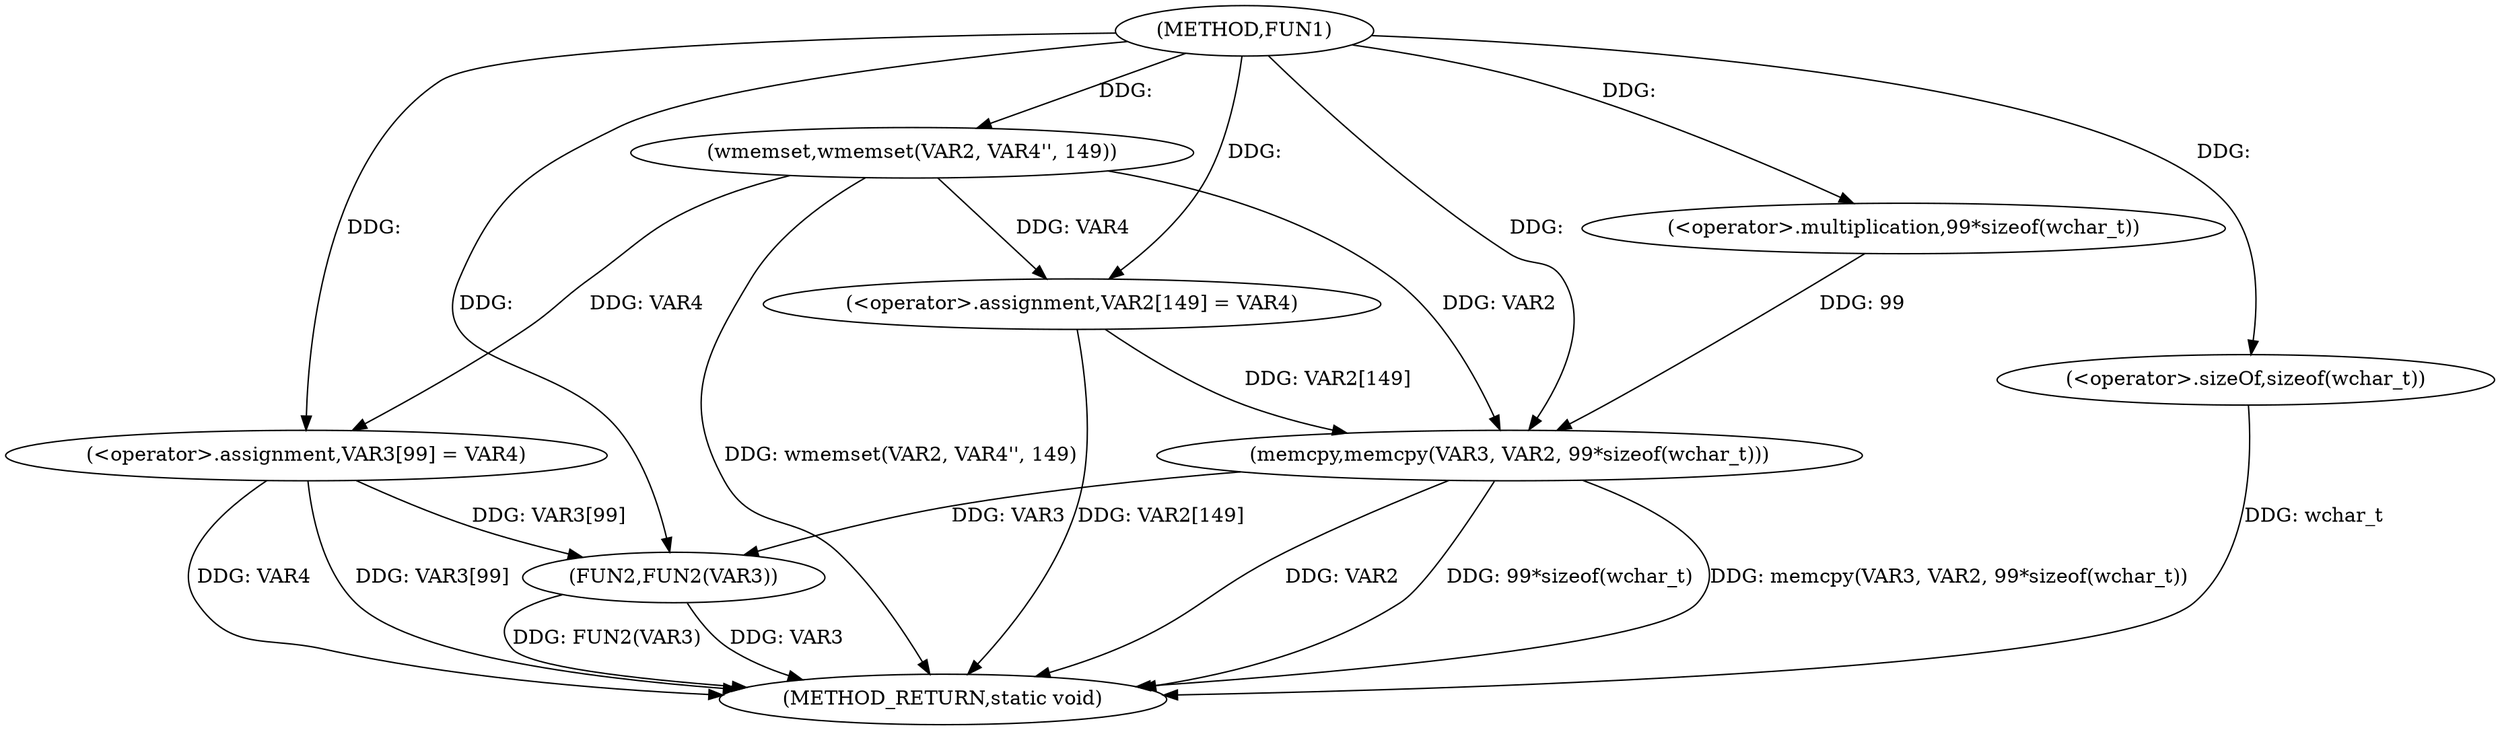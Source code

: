 digraph FUN1 {  
"1000100" [label = "(METHOD,FUN1)" ]
"1000130" [label = "(METHOD_RETURN,static void)" ]
"1000107" [label = "(wmemset,wmemset(VAR2, VAR4'', 149))" ]
"1000111" [label = "(<operator>.assignment,VAR2[149] = VAR4)" ]
"1000116" [label = "(memcpy,memcpy(VAR3, VAR2, 99*sizeof(wchar_t)))" ]
"1000119" [label = "(<operator>.multiplication,99*sizeof(wchar_t))" ]
"1000121" [label = "(<operator>.sizeOf,sizeof(wchar_t))" ]
"1000123" [label = "(<operator>.assignment,VAR3[99] = VAR4)" ]
"1000128" [label = "(FUN2,FUN2(VAR3))" ]
  "1000107" -> "1000130"  [ label = "DDG: wmemset(VAR2, VAR4'', 149)"] 
  "1000128" -> "1000130"  [ label = "DDG: VAR3"] 
  "1000123" -> "1000130"  [ label = "DDG: VAR4"] 
  "1000116" -> "1000130"  [ label = "DDG: VAR2"] 
  "1000111" -> "1000130"  [ label = "DDG: VAR2[149]"] 
  "1000121" -> "1000130"  [ label = "DDG: wchar_t"] 
  "1000128" -> "1000130"  [ label = "DDG: FUN2(VAR3)"] 
  "1000116" -> "1000130"  [ label = "DDG: 99*sizeof(wchar_t)"] 
  "1000123" -> "1000130"  [ label = "DDG: VAR3[99]"] 
  "1000116" -> "1000130"  [ label = "DDG: memcpy(VAR3, VAR2, 99*sizeof(wchar_t))"] 
  "1000100" -> "1000107"  [ label = "DDG: "] 
  "1000107" -> "1000111"  [ label = "DDG: VAR4"] 
  "1000100" -> "1000111"  [ label = "DDG: "] 
  "1000100" -> "1000116"  [ label = "DDG: "] 
  "1000107" -> "1000116"  [ label = "DDG: VAR2"] 
  "1000111" -> "1000116"  [ label = "DDG: VAR2[149]"] 
  "1000119" -> "1000116"  [ label = "DDG: 99"] 
  "1000100" -> "1000119"  [ label = "DDG: "] 
  "1000100" -> "1000121"  [ label = "DDG: "] 
  "1000100" -> "1000123"  [ label = "DDG: "] 
  "1000107" -> "1000123"  [ label = "DDG: VAR4"] 
  "1000116" -> "1000128"  [ label = "DDG: VAR3"] 
  "1000123" -> "1000128"  [ label = "DDG: VAR3[99]"] 
  "1000100" -> "1000128"  [ label = "DDG: "] 
}
